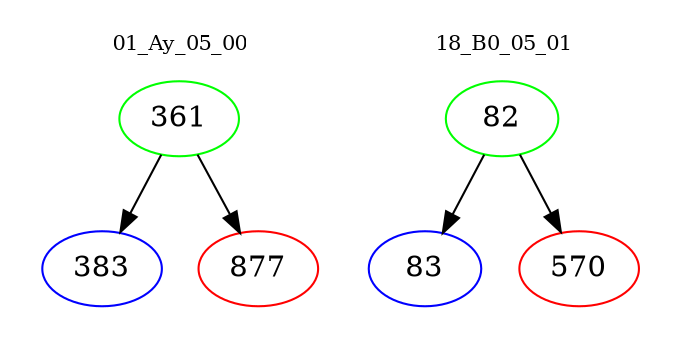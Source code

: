 digraph{
subgraph cluster_0 {
color = white
label = "01_Ay_05_00";
fontsize=10;
T0_361 [label="361", color="green"]
T0_361 -> T0_383 [color="black"]
T0_383 [label="383", color="blue"]
T0_361 -> T0_877 [color="black"]
T0_877 [label="877", color="red"]
}
subgraph cluster_1 {
color = white
label = "18_B0_05_01";
fontsize=10;
T1_82 [label="82", color="green"]
T1_82 -> T1_83 [color="black"]
T1_83 [label="83", color="blue"]
T1_82 -> T1_570 [color="black"]
T1_570 [label="570", color="red"]
}
}

